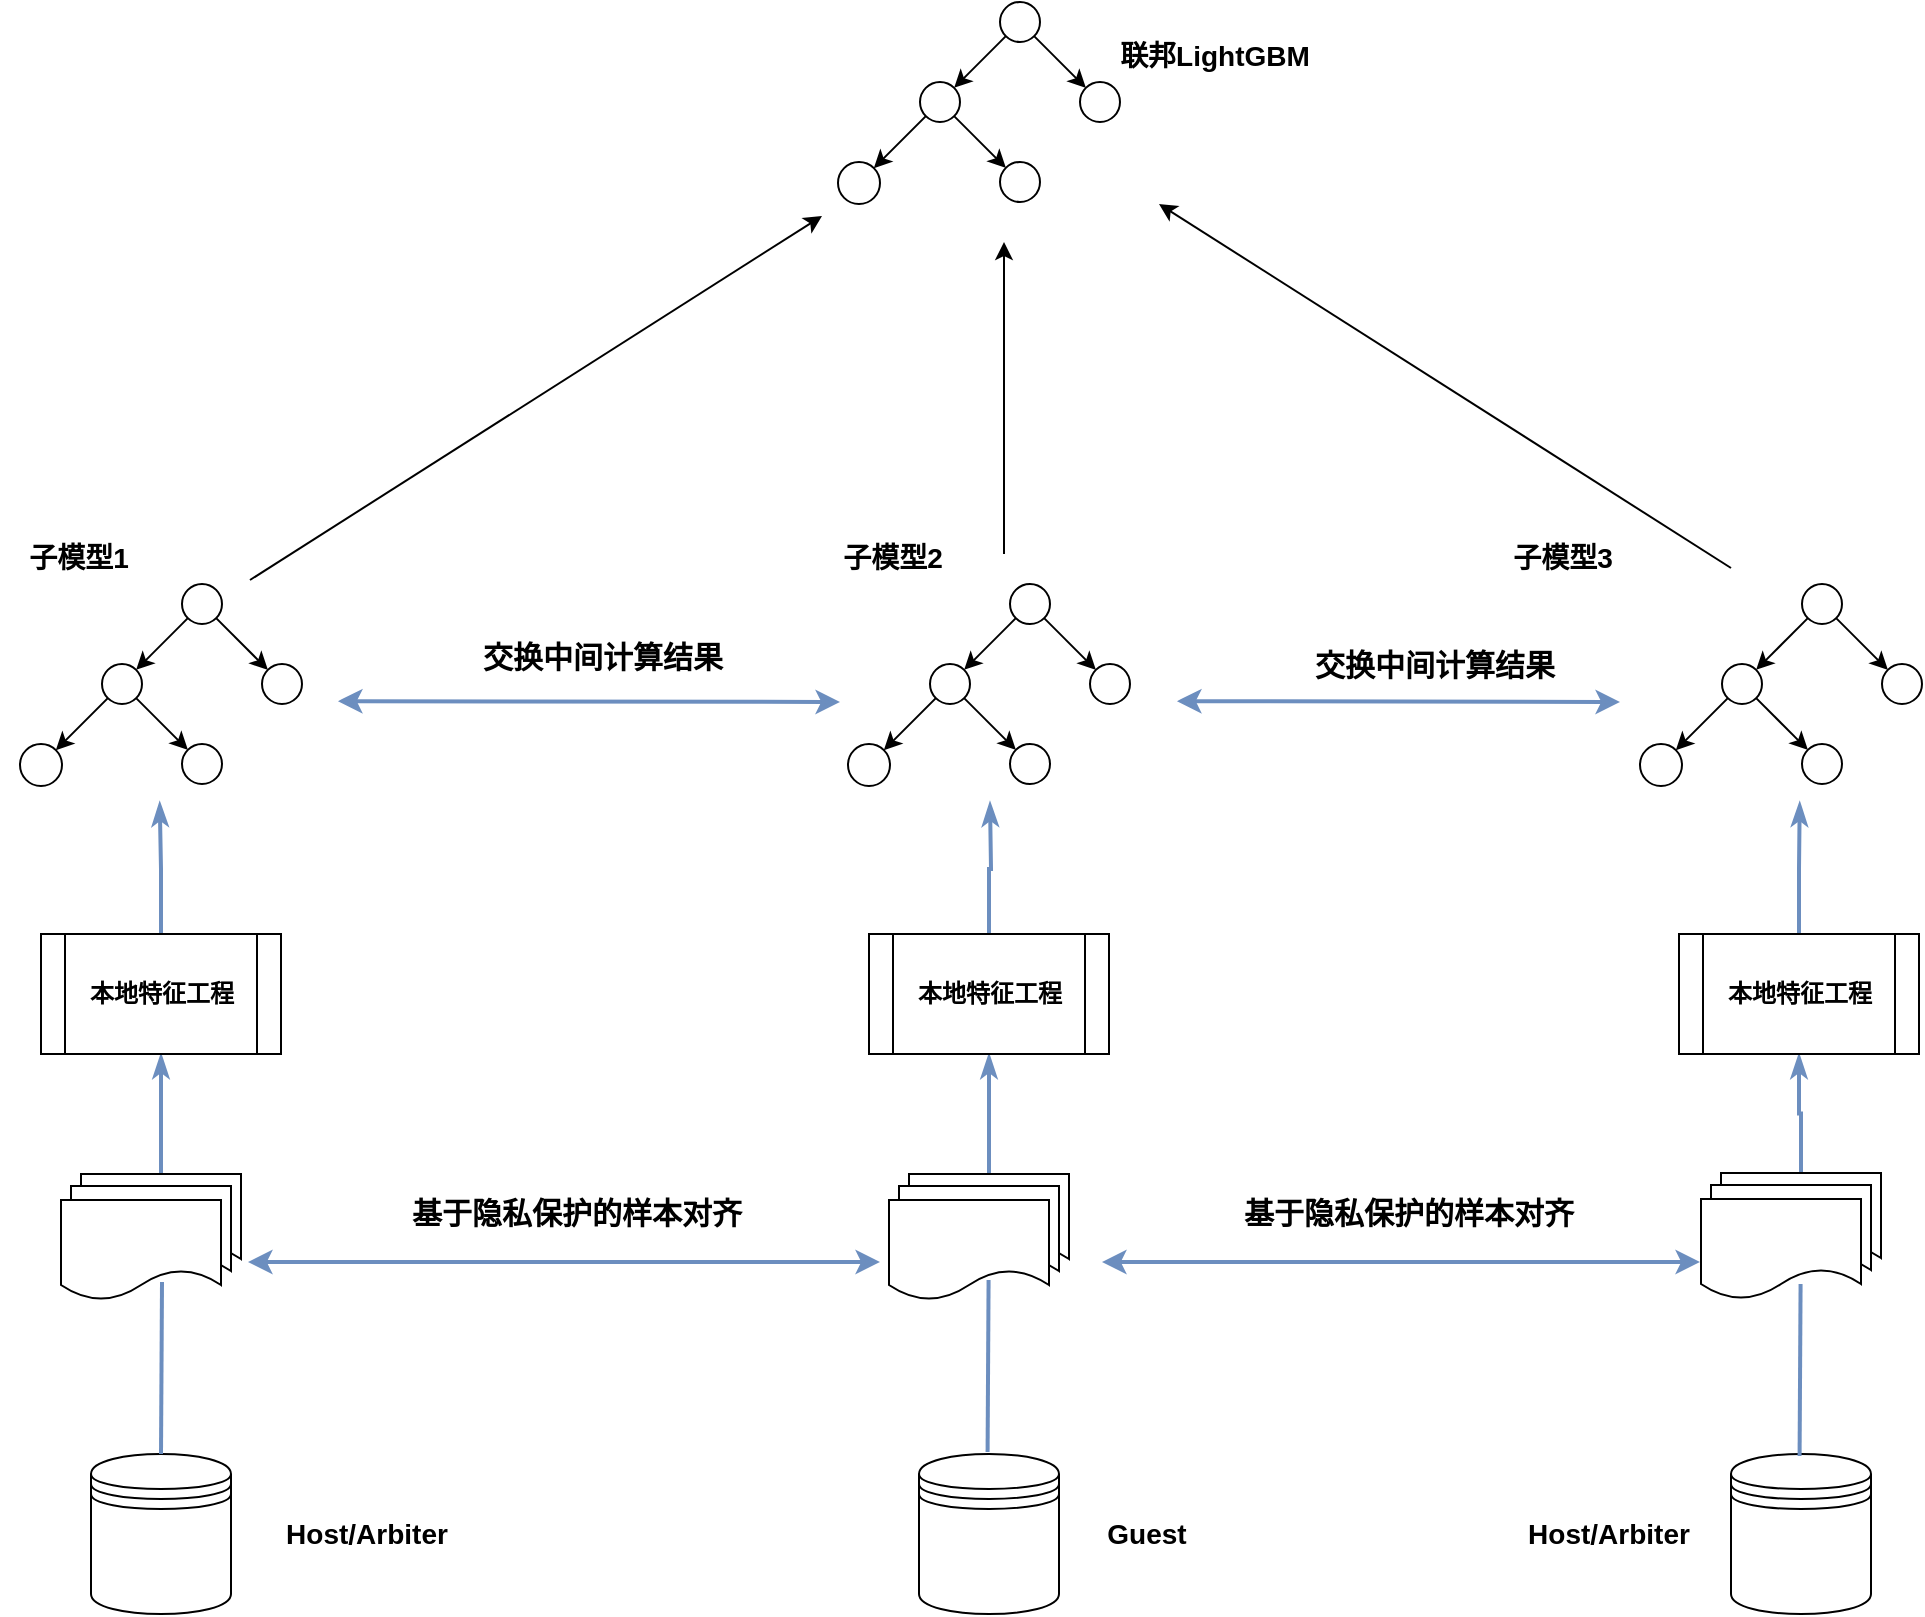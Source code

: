 <mxfile version="20.5.3" type="github">
  <diagram name="Page-1" id="42789a77-a242-8287-6e28-9cd8cfd52e62">
    <mxGraphModel dx="1243" dy="894" grid="1" gridSize="13" guides="1" tooltips="1" connect="1" arrows="1" fold="1" page="1" pageScale="1" pageWidth="1100" pageHeight="850" background="none" math="0" shadow="0">
      <root>
        <mxCell id="0" />
        <mxCell id="1" parent="0" />
        <mxCell id="4se-0rVCHQX-qaEWtQkC-77" style="edgeStyle=orthogonalEdgeStyle;rounded=0;orthogonalLoop=1;jettySize=auto;html=1;exitX=0.5;exitY=0;exitDx=0;exitDy=0;entryX=0.5;entryY=1;entryDx=0;entryDy=0;strokeWidth=2;endArrow=classicThin;endFill=1;fillColor=#dae8fc;strokeColor=#6c8ebf;" edge="1" parent="1" source="4se-0rVCHQX-qaEWtQkC-6" target="4se-0rVCHQX-qaEWtQkC-66">
          <mxGeometry relative="1" as="geometry" />
        </mxCell>
        <mxCell id="4se-0rVCHQX-qaEWtQkC-6" value="" style="shape=document;whiteSpace=wrap;html=1;boundedLbl=1;" vertex="1" parent="1">
          <mxGeometry x="110.5" y="596" width="80" height="50" as="geometry" />
        </mxCell>
        <mxCell id="4se-0rVCHQX-qaEWtQkC-7" value="" style="shape=document;whiteSpace=wrap;html=1;boundedLbl=1;" vertex="1" parent="1">
          <mxGeometry x="105.5" y="602" width="80" height="50" as="geometry" />
        </mxCell>
        <mxCell id="4se-0rVCHQX-qaEWtQkC-8" value="" style="shape=document;whiteSpace=wrap;html=1;boundedLbl=1;" vertex="1" parent="1">
          <mxGeometry x="100.5" y="609" width="80" height="50" as="geometry" />
        </mxCell>
        <mxCell id="4se-0rVCHQX-qaEWtQkC-78" style="edgeStyle=orthogonalEdgeStyle;rounded=0;orthogonalLoop=1;jettySize=auto;html=1;exitX=0.5;exitY=0;exitDx=0;exitDy=0;entryX=0.5;entryY=1;entryDx=0;entryDy=0;strokeWidth=2;endArrow=classicThin;endFill=1;fillColor=#dae8fc;strokeColor=#6c8ebf;" edge="1" parent="1" source="4se-0rVCHQX-qaEWtQkC-20" target="4se-0rVCHQX-qaEWtQkC-67">
          <mxGeometry relative="1" as="geometry" />
        </mxCell>
        <mxCell id="4se-0rVCHQX-qaEWtQkC-20" value="" style="shape=document;whiteSpace=wrap;html=1;boundedLbl=1;" vertex="1" parent="1">
          <mxGeometry x="524.5" y="596" width="80" height="50" as="geometry" />
        </mxCell>
        <mxCell id="4se-0rVCHQX-qaEWtQkC-21" value="" style="shape=document;whiteSpace=wrap;html=1;boundedLbl=1;" vertex="1" parent="1">
          <mxGeometry x="519.5" y="602" width="80" height="50" as="geometry" />
        </mxCell>
        <mxCell id="4se-0rVCHQX-qaEWtQkC-22" value="" style="shape=document;whiteSpace=wrap;html=1;boundedLbl=1;" vertex="1" parent="1">
          <mxGeometry x="514.5" y="609" width="80" height="50" as="geometry" />
        </mxCell>
        <mxCell id="4se-0rVCHQX-qaEWtQkC-79" style="edgeStyle=orthogonalEdgeStyle;rounded=0;orthogonalLoop=1;jettySize=auto;html=1;exitX=0.5;exitY=0;exitDx=0;exitDy=0;entryX=0.5;entryY=1;entryDx=0;entryDy=0;strokeWidth=2;endArrow=classicThin;endFill=1;fillColor=#dae8fc;strokeColor=#6c8ebf;" edge="1" parent="1" source="4se-0rVCHQX-qaEWtQkC-23" target="4se-0rVCHQX-qaEWtQkC-68">
          <mxGeometry relative="1" as="geometry" />
        </mxCell>
        <mxCell id="4se-0rVCHQX-qaEWtQkC-23" value="" style="shape=document;whiteSpace=wrap;html=1;boundedLbl=1;" vertex="1" parent="1">
          <mxGeometry x="930.5" y="595.5" width="80" height="50" as="geometry" />
        </mxCell>
        <mxCell id="4se-0rVCHQX-qaEWtQkC-24" value="" style="shape=document;whiteSpace=wrap;html=1;boundedLbl=1;" vertex="1" parent="1">
          <mxGeometry x="925.5" y="601.5" width="80" height="50" as="geometry" />
        </mxCell>
        <mxCell id="4se-0rVCHQX-qaEWtQkC-25" value="" style="shape=document;whiteSpace=wrap;html=1;boundedLbl=1;" vertex="1" parent="1">
          <mxGeometry x="920.5" y="608.5" width="80" height="50" as="geometry" />
        </mxCell>
        <mxCell id="4se-0rVCHQX-qaEWtQkC-34" value="" style="shape=datastore;whiteSpace=wrap;html=1;" vertex="1" parent="1">
          <mxGeometry x="115.5" y="736" width="70" height="80" as="geometry" />
        </mxCell>
        <mxCell id="4se-0rVCHQX-qaEWtQkC-35" value="" style="shape=datastore;whiteSpace=wrap;html=1;" vertex="1" parent="1">
          <mxGeometry x="529.5" y="736" width="70" height="80" as="geometry" />
        </mxCell>
        <mxCell id="4se-0rVCHQX-qaEWtQkC-36" value="" style="shape=datastore;whiteSpace=wrap;html=1;" vertex="1" parent="1">
          <mxGeometry x="935.5" y="736" width="70" height="80" as="geometry" />
        </mxCell>
        <mxCell id="4se-0rVCHQX-qaEWtQkC-37" value="" style="ellipse;whiteSpace=wrap;html=1;aspect=fixed;" vertex="1" parent="1">
          <mxGeometry x="161" y="301" width="20" height="20" as="geometry" />
        </mxCell>
        <mxCell id="4se-0rVCHQX-qaEWtQkC-38" value="" style="ellipse;whiteSpace=wrap;html=1;aspect=fixed;" vertex="1" parent="1">
          <mxGeometry x="121" y="341" width="20" height="20" as="geometry" />
        </mxCell>
        <mxCell id="4se-0rVCHQX-qaEWtQkC-39" value="" style="ellipse;whiteSpace=wrap;html=1;aspect=fixed;" vertex="1" parent="1">
          <mxGeometry x="201" y="341" width="20" height="20" as="geometry" />
        </mxCell>
        <mxCell id="4se-0rVCHQX-qaEWtQkC-40" value="" style="ellipse;whiteSpace=wrap;html=1;aspect=fixed;" vertex="1" parent="1">
          <mxGeometry x="80" y="381" width="21" height="21" as="geometry" />
        </mxCell>
        <mxCell id="4se-0rVCHQX-qaEWtQkC-41" value="" style="ellipse;whiteSpace=wrap;html=1;aspect=fixed;" vertex="1" parent="1">
          <mxGeometry x="161" y="381" width="20" height="20" as="geometry" />
        </mxCell>
        <mxCell id="4se-0rVCHQX-qaEWtQkC-44" value="" style="endArrow=classic;html=1;rounded=0;exitX=0;exitY=1;exitDx=0;exitDy=0;entryX=1;entryY=0;entryDx=0;entryDy=0;" edge="1" parent="1" source="4se-0rVCHQX-qaEWtQkC-37" target="4se-0rVCHQX-qaEWtQkC-38">
          <mxGeometry width="50" height="50" relative="1" as="geometry">
            <mxPoint x="261" y="431" as="sourcePoint" />
            <mxPoint x="311" y="381" as="targetPoint" />
          </mxGeometry>
        </mxCell>
        <mxCell id="4se-0rVCHQX-qaEWtQkC-45" value="" style="endArrow=classic;html=1;rounded=0;exitX=1;exitY=1;exitDx=0;exitDy=0;entryX=0;entryY=0;entryDx=0;entryDy=0;" edge="1" parent="1" source="4se-0rVCHQX-qaEWtQkC-37" target="4se-0rVCHQX-qaEWtQkC-39">
          <mxGeometry width="50" height="50" relative="1" as="geometry">
            <mxPoint x="262.716" y="299.284" as="sourcePoint" />
            <mxPoint x="199.284" y="362.716" as="targetPoint" />
          </mxGeometry>
        </mxCell>
        <mxCell id="4se-0rVCHQX-qaEWtQkC-46" value="" style="endArrow=classic;html=1;rounded=0;exitX=0;exitY=1;exitDx=0;exitDy=0;entryX=1;entryY=0;entryDx=0;entryDy=0;" edge="1" parent="1" source="4se-0rVCHQX-qaEWtQkC-38" target="4se-0rVCHQX-qaEWtQkC-40">
          <mxGeometry width="50" height="50" relative="1" as="geometry">
            <mxPoint x="261" y="431" as="sourcePoint" />
            <mxPoint x="311" y="381" as="targetPoint" />
          </mxGeometry>
        </mxCell>
        <mxCell id="4se-0rVCHQX-qaEWtQkC-47" value="" style="endArrow=classic;html=1;rounded=0;exitX=1;exitY=1;exitDx=0;exitDy=0;entryX=0;entryY=0;entryDx=0;entryDy=0;" edge="1" parent="1" source="4se-0rVCHQX-qaEWtQkC-38" target="4se-0rVCHQX-qaEWtQkC-41">
          <mxGeometry width="50" height="50" relative="1" as="geometry">
            <mxPoint x="261" y="431" as="sourcePoint" />
            <mxPoint x="311" y="381" as="targetPoint" />
          </mxGeometry>
        </mxCell>
        <mxCell id="4se-0rVCHQX-qaEWtQkC-48" value="" style="ellipse;whiteSpace=wrap;html=1;aspect=fixed;" vertex="1" parent="1">
          <mxGeometry x="575" y="301" width="20" height="20" as="geometry" />
        </mxCell>
        <mxCell id="4se-0rVCHQX-qaEWtQkC-49" value="" style="ellipse;whiteSpace=wrap;html=1;aspect=fixed;" vertex="1" parent="1">
          <mxGeometry x="535" y="341" width="20" height="20" as="geometry" />
        </mxCell>
        <mxCell id="4se-0rVCHQX-qaEWtQkC-50" value="" style="ellipse;whiteSpace=wrap;html=1;aspect=fixed;" vertex="1" parent="1">
          <mxGeometry x="615" y="341" width="20" height="20" as="geometry" />
        </mxCell>
        <mxCell id="4se-0rVCHQX-qaEWtQkC-51" value="" style="ellipse;whiteSpace=wrap;html=1;aspect=fixed;" vertex="1" parent="1">
          <mxGeometry x="494" y="381" width="21" height="21" as="geometry" />
        </mxCell>
        <mxCell id="4se-0rVCHQX-qaEWtQkC-52" value="" style="ellipse;whiteSpace=wrap;html=1;aspect=fixed;" vertex="1" parent="1">
          <mxGeometry x="575" y="381" width="20" height="20" as="geometry" />
        </mxCell>
        <mxCell id="4se-0rVCHQX-qaEWtQkC-53" value="" style="endArrow=classic;html=1;rounded=0;exitX=0;exitY=1;exitDx=0;exitDy=0;entryX=1;entryY=0;entryDx=0;entryDy=0;" edge="1" parent="1" source="4se-0rVCHQX-qaEWtQkC-48" target="4se-0rVCHQX-qaEWtQkC-49">
          <mxGeometry width="50" height="50" relative="1" as="geometry">
            <mxPoint x="675" y="431" as="sourcePoint" />
            <mxPoint x="725" y="381" as="targetPoint" />
          </mxGeometry>
        </mxCell>
        <mxCell id="4se-0rVCHQX-qaEWtQkC-54" value="" style="endArrow=classic;html=1;rounded=0;exitX=1;exitY=1;exitDx=0;exitDy=0;entryX=0;entryY=0;entryDx=0;entryDy=0;" edge="1" parent="1" source="4se-0rVCHQX-qaEWtQkC-48" target="4se-0rVCHQX-qaEWtQkC-50">
          <mxGeometry width="50" height="50" relative="1" as="geometry">
            <mxPoint x="676.716" y="299.284" as="sourcePoint" />
            <mxPoint x="613.284" y="362.716" as="targetPoint" />
          </mxGeometry>
        </mxCell>
        <mxCell id="4se-0rVCHQX-qaEWtQkC-55" value="" style="endArrow=classic;html=1;rounded=0;exitX=0;exitY=1;exitDx=0;exitDy=0;entryX=1;entryY=0;entryDx=0;entryDy=0;" edge="1" parent="1" source="4se-0rVCHQX-qaEWtQkC-49" target="4se-0rVCHQX-qaEWtQkC-51">
          <mxGeometry width="50" height="50" relative="1" as="geometry">
            <mxPoint x="675" y="431" as="sourcePoint" />
            <mxPoint x="725" y="381" as="targetPoint" />
          </mxGeometry>
        </mxCell>
        <mxCell id="4se-0rVCHQX-qaEWtQkC-56" value="" style="endArrow=classic;html=1;rounded=0;exitX=1;exitY=1;exitDx=0;exitDy=0;entryX=0;entryY=0;entryDx=0;entryDy=0;" edge="1" parent="1" source="4se-0rVCHQX-qaEWtQkC-49" target="4se-0rVCHQX-qaEWtQkC-52">
          <mxGeometry width="50" height="50" relative="1" as="geometry">
            <mxPoint x="675" y="431" as="sourcePoint" />
            <mxPoint x="725" y="381" as="targetPoint" />
          </mxGeometry>
        </mxCell>
        <mxCell id="4se-0rVCHQX-qaEWtQkC-57" value="" style="ellipse;whiteSpace=wrap;html=1;aspect=fixed;" vertex="1" parent="1">
          <mxGeometry x="971" y="301" width="20" height="20" as="geometry" />
        </mxCell>
        <mxCell id="4se-0rVCHQX-qaEWtQkC-58" value="" style="ellipse;whiteSpace=wrap;html=1;aspect=fixed;" vertex="1" parent="1">
          <mxGeometry x="931" y="341" width="20" height="20" as="geometry" />
        </mxCell>
        <mxCell id="4se-0rVCHQX-qaEWtQkC-59" value="" style="ellipse;whiteSpace=wrap;html=1;aspect=fixed;" vertex="1" parent="1">
          <mxGeometry x="1011" y="341" width="20" height="20" as="geometry" />
        </mxCell>
        <mxCell id="4se-0rVCHQX-qaEWtQkC-60" value="" style="ellipse;whiteSpace=wrap;html=1;aspect=fixed;" vertex="1" parent="1">
          <mxGeometry x="890" y="381" width="21" height="21" as="geometry" />
        </mxCell>
        <mxCell id="4se-0rVCHQX-qaEWtQkC-61" value="" style="ellipse;whiteSpace=wrap;html=1;aspect=fixed;" vertex="1" parent="1">
          <mxGeometry x="971" y="381" width="20" height="20" as="geometry" />
        </mxCell>
        <mxCell id="4se-0rVCHQX-qaEWtQkC-62" value="" style="endArrow=classic;html=1;rounded=0;exitX=0;exitY=1;exitDx=0;exitDy=0;entryX=1;entryY=0;entryDx=0;entryDy=0;" edge="1" parent="1" source="4se-0rVCHQX-qaEWtQkC-57" target="4se-0rVCHQX-qaEWtQkC-58">
          <mxGeometry width="50" height="50" relative="1" as="geometry">
            <mxPoint x="1071" y="431" as="sourcePoint" />
            <mxPoint x="1121" y="381" as="targetPoint" />
          </mxGeometry>
        </mxCell>
        <mxCell id="4se-0rVCHQX-qaEWtQkC-63" value="" style="endArrow=classic;html=1;rounded=0;exitX=1;exitY=1;exitDx=0;exitDy=0;entryX=0;entryY=0;entryDx=0;entryDy=0;" edge="1" parent="1" source="4se-0rVCHQX-qaEWtQkC-57" target="4se-0rVCHQX-qaEWtQkC-59">
          <mxGeometry width="50" height="50" relative="1" as="geometry">
            <mxPoint x="1072.716" y="299.284" as="sourcePoint" />
            <mxPoint x="1009.284" y="362.716" as="targetPoint" />
          </mxGeometry>
        </mxCell>
        <mxCell id="4se-0rVCHQX-qaEWtQkC-64" value="" style="endArrow=classic;html=1;rounded=0;exitX=0;exitY=1;exitDx=0;exitDy=0;entryX=1;entryY=0;entryDx=0;entryDy=0;" edge="1" parent="1" source="4se-0rVCHQX-qaEWtQkC-58" target="4se-0rVCHQX-qaEWtQkC-60">
          <mxGeometry width="50" height="50" relative="1" as="geometry">
            <mxPoint x="1071" y="431" as="sourcePoint" />
            <mxPoint x="1121" y="381" as="targetPoint" />
          </mxGeometry>
        </mxCell>
        <mxCell id="4se-0rVCHQX-qaEWtQkC-65" value="" style="endArrow=classic;html=1;rounded=0;exitX=1;exitY=1;exitDx=0;exitDy=0;entryX=0;entryY=0;entryDx=0;entryDy=0;" edge="1" parent="1" source="4se-0rVCHQX-qaEWtQkC-58" target="4se-0rVCHQX-qaEWtQkC-61">
          <mxGeometry width="50" height="50" relative="1" as="geometry">
            <mxPoint x="1071" y="431" as="sourcePoint" />
            <mxPoint x="1121" y="381" as="targetPoint" />
          </mxGeometry>
        </mxCell>
        <mxCell id="4se-0rVCHQX-qaEWtQkC-80" style="edgeStyle=orthogonalEdgeStyle;rounded=0;orthogonalLoop=1;jettySize=auto;html=1;exitX=0.5;exitY=0;exitDx=0;exitDy=0;strokeWidth=2;endArrow=classicThin;endFill=1;fillColor=#dae8fc;strokeColor=#6c8ebf;" edge="1" parent="1" source="4se-0rVCHQX-qaEWtQkC-66">
          <mxGeometry relative="1" as="geometry">
            <mxPoint x="149.857" y="410" as="targetPoint" />
          </mxGeometry>
        </mxCell>
        <mxCell id="4se-0rVCHQX-qaEWtQkC-66" value="&lt;b&gt;本地特征工程&lt;/b&gt;" style="shape=process;whiteSpace=wrap;html=1;backgroundOutline=1;" vertex="1" parent="1">
          <mxGeometry x="90.5" y="476" width="120" height="60" as="geometry" />
        </mxCell>
        <mxCell id="4se-0rVCHQX-qaEWtQkC-81" style="edgeStyle=orthogonalEdgeStyle;rounded=0;orthogonalLoop=1;jettySize=auto;html=1;exitX=0.5;exitY=0;exitDx=0;exitDy=0;strokeWidth=2;endArrow=classicThin;endFill=1;fillColor=#dae8fc;strokeColor=#6c8ebf;" edge="1" parent="1" source="4se-0rVCHQX-qaEWtQkC-67">
          <mxGeometry relative="1" as="geometry">
            <mxPoint x="565.0" y="410" as="targetPoint" />
          </mxGeometry>
        </mxCell>
        <mxCell id="4se-0rVCHQX-qaEWtQkC-67" value="&lt;b&gt;本地特征工程&lt;/b&gt;" style="shape=process;whiteSpace=wrap;html=1;backgroundOutline=1;" vertex="1" parent="1">
          <mxGeometry x="504.5" y="476" width="120" height="60" as="geometry" />
        </mxCell>
        <mxCell id="4se-0rVCHQX-qaEWtQkC-82" style="edgeStyle=orthogonalEdgeStyle;rounded=0;orthogonalLoop=1;jettySize=auto;html=1;exitX=0.5;exitY=0;exitDx=0;exitDy=0;strokeWidth=2;endArrow=classicThin;endFill=1;fillColor=#dae8fc;strokeColor=#6c8ebf;" edge="1" parent="1" source="4se-0rVCHQX-qaEWtQkC-68">
          <mxGeometry relative="1" as="geometry">
            <mxPoint x="969.857" y="410" as="targetPoint" />
          </mxGeometry>
        </mxCell>
        <mxCell id="4se-0rVCHQX-qaEWtQkC-68" value="&lt;b&gt;本地特征工程&lt;/b&gt;" style="shape=process;whiteSpace=wrap;html=1;backgroundOutline=1;" vertex="1" parent="1">
          <mxGeometry x="909.5" y="476" width="120" height="60" as="geometry" />
        </mxCell>
        <mxCell id="4se-0rVCHQX-qaEWtQkC-74" value="" style="endArrow=none;html=1;rounded=0;exitX=0.5;exitY=0;exitDx=0;exitDy=0;fillColor=#dae8fc;strokeColor=#6c8ebf;strokeWidth=2;" edge="1" parent="1" source="4se-0rVCHQX-qaEWtQkC-34">
          <mxGeometry width="50" height="50" relative="1" as="geometry">
            <mxPoint x="260" y="730" as="sourcePoint" />
            <mxPoint x="151" y="650" as="targetPoint" />
          </mxGeometry>
        </mxCell>
        <mxCell id="4se-0rVCHQX-qaEWtQkC-75" value="" style="endArrow=none;html=1;rounded=0;exitX=0.5;exitY=0;exitDx=0;exitDy=0;fillColor=#dae8fc;strokeColor=#6c8ebf;strokeWidth=2;" edge="1" parent="1">
          <mxGeometry width="50" height="50" relative="1" as="geometry">
            <mxPoint x="563.79" y="735" as="sourcePoint" />
            <mxPoint x="564.29" y="649" as="targetPoint" />
          </mxGeometry>
        </mxCell>
        <mxCell id="4se-0rVCHQX-qaEWtQkC-76" value="" style="endArrow=none;html=1;rounded=0;exitX=0.5;exitY=0;exitDx=0;exitDy=0;fillColor=#dae8fc;strokeColor=#6c8ebf;strokeWidth=2;" edge="1" parent="1">
          <mxGeometry width="50" height="50" relative="1" as="geometry">
            <mxPoint x="969.79" y="737" as="sourcePoint" />
            <mxPoint x="970.29" y="651.0" as="targetPoint" />
          </mxGeometry>
        </mxCell>
        <mxCell id="4se-0rVCHQX-qaEWtQkC-83" value="" style="endArrow=classic;startArrow=classic;html=1;rounded=0;strokeWidth=2;fillColor=#dae8fc;strokeColor=#6c8ebf;" edge="1" parent="1">
          <mxGeometry width="50" height="50" relative="1" as="geometry">
            <mxPoint x="194" y="640" as="sourcePoint" />
            <mxPoint x="510" y="640" as="targetPoint" />
          </mxGeometry>
        </mxCell>
        <mxCell id="4se-0rVCHQX-qaEWtQkC-85" value="" style="endArrow=classic;startArrow=classic;html=1;rounded=0;strokeWidth=2;fillColor=#dae8fc;strokeColor=#6c8ebf;" edge="1" parent="1">
          <mxGeometry width="50" height="50" relative="1" as="geometry">
            <mxPoint x="621" y="640" as="sourcePoint" />
            <mxPoint x="920" y="640" as="targetPoint" />
          </mxGeometry>
        </mxCell>
        <mxCell id="4se-0rVCHQX-qaEWtQkC-86" value="" style="endArrow=classic;startArrow=classic;html=1;rounded=0;strokeWidth=2;fillColor=#dae8fc;strokeColor=#6c8ebf;" edge="1" parent="1">
          <mxGeometry width="50" height="50" relative="1" as="geometry">
            <mxPoint x="239" y="359.57" as="sourcePoint" />
            <mxPoint x="490" y="360" as="targetPoint" />
          </mxGeometry>
        </mxCell>
        <mxCell id="4se-0rVCHQX-qaEWtQkC-87" value="" style="endArrow=classic;startArrow=classic;html=1;rounded=0;strokeWidth=2;fillColor=#dae8fc;strokeColor=#6c8ebf;" edge="1" parent="1">
          <mxGeometry width="50" height="50" relative="1" as="geometry">
            <mxPoint x="658.5" y="359.57" as="sourcePoint" />
            <mxPoint x="880" y="360" as="targetPoint" />
          </mxGeometry>
        </mxCell>
        <mxCell id="4se-0rVCHQX-qaEWtQkC-88" value="" style="ellipse;whiteSpace=wrap;html=1;aspect=fixed;" vertex="1" parent="1">
          <mxGeometry x="570" y="10" width="20" height="20" as="geometry" />
        </mxCell>
        <mxCell id="4se-0rVCHQX-qaEWtQkC-89" value="" style="ellipse;whiteSpace=wrap;html=1;aspect=fixed;" vertex="1" parent="1">
          <mxGeometry x="530" y="50" width="20" height="20" as="geometry" />
        </mxCell>
        <mxCell id="4se-0rVCHQX-qaEWtQkC-90" value="" style="ellipse;whiteSpace=wrap;html=1;aspect=fixed;" vertex="1" parent="1">
          <mxGeometry x="610" y="50" width="20" height="20" as="geometry" />
        </mxCell>
        <mxCell id="4se-0rVCHQX-qaEWtQkC-91" value="" style="ellipse;whiteSpace=wrap;html=1;aspect=fixed;" vertex="1" parent="1">
          <mxGeometry x="489" y="90" width="21" height="21" as="geometry" />
        </mxCell>
        <mxCell id="4se-0rVCHQX-qaEWtQkC-92" value="" style="ellipse;whiteSpace=wrap;html=1;aspect=fixed;" vertex="1" parent="1">
          <mxGeometry x="570" y="90" width="20" height="20" as="geometry" />
        </mxCell>
        <mxCell id="4se-0rVCHQX-qaEWtQkC-93" value="" style="endArrow=classic;html=1;rounded=0;exitX=0;exitY=1;exitDx=0;exitDy=0;entryX=1;entryY=0;entryDx=0;entryDy=0;" edge="1" parent="1" source="4se-0rVCHQX-qaEWtQkC-88" target="4se-0rVCHQX-qaEWtQkC-89">
          <mxGeometry width="50" height="50" relative="1" as="geometry">
            <mxPoint x="670" y="140" as="sourcePoint" />
            <mxPoint x="720" y="90" as="targetPoint" />
          </mxGeometry>
        </mxCell>
        <mxCell id="4se-0rVCHQX-qaEWtQkC-94" value="" style="endArrow=classic;html=1;rounded=0;exitX=1;exitY=1;exitDx=0;exitDy=0;entryX=0;entryY=0;entryDx=0;entryDy=0;" edge="1" parent="1" source="4se-0rVCHQX-qaEWtQkC-88" target="4se-0rVCHQX-qaEWtQkC-90">
          <mxGeometry width="50" height="50" relative="1" as="geometry">
            <mxPoint x="671.716" y="8.284" as="sourcePoint" />
            <mxPoint x="608.284" y="71.716" as="targetPoint" />
          </mxGeometry>
        </mxCell>
        <mxCell id="4se-0rVCHQX-qaEWtQkC-95" value="" style="endArrow=classic;html=1;rounded=0;exitX=0;exitY=1;exitDx=0;exitDy=0;entryX=1;entryY=0;entryDx=0;entryDy=0;" edge="1" parent="1" source="4se-0rVCHQX-qaEWtQkC-89" target="4se-0rVCHQX-qaEWtQkC-91">
          <mxGeometry width="50" height="50" relative="1" as="geometry">
            <mxPoint x="670" y="140" as="sourcePoint" />
            <mxPoint x="720" y="90" as="targetPoint" />
          </mxGeometry>
        </mxCell>
        <mxCell id="4se-0rVCHQX-qaEWtQkC-96" value="" style="endArrow=classic;html=1;rounded=0;exitX=1;exitY=1;exitDx=0;exitDy=0;entryX=0;entryY=0;entryDx=0;entryDy=0;" edge="1" parent="1" source="4se-0rVCHQX-qaEWtQkC-89" target="4se-0rVCHQX-qaEWtQkC-92">
          <mxGeometry width="50" height="50" relative="1" as="geometry">
            <mxPoint x="670" y="140" as="sourcePoint" />
            <mxPoint x="720" y="90" as="targetPoint" />
          </mxGeometry>
        </mxCell>
        <mxCell id="4se-0rVCHQX-qaEWtQkC-97" value="&lt;font style=&quot;font-size: 15px;&quot;&gt;&lt;b&gt;交换中间计算结果&lt;/b&gt;&lt;/font&gt;" style="text;html=1;align=center;verticalAlign=middle;resizable=0;points=[];autosize=1;strokeColor=none;fillColor=none;fontSize=15;" vertex="1" parent="1">
          <mxGeometry x="299" y="317" width="143" height="39" as="geometry" />
        </mxCell>
        <mxCell id="4se-0rVCHQX-qaEWtQkC-98" value="&lt;font style=&quot;font-size: 15px;&quot;&gt;&lt;b&gt;交换中间计算结果&lt;/b&gt;&lt;/font&gt;" style="text;html=1;align=center;verticalAlign=middle;resizable=0;points=[];autosize=1;strokeColor=none;fillColor=none;fontSize=15;" vertex="1" parent="1">
          <mxGeometry x="715" y="321" width="143" height="39" as="geometry" />
        </mxCell>
        <mxCell id="4se-0rVCHQX-qaEWtQkC-99" value="&lt;b&gt;基于隐私保护的样本对齐&lt;/b&gt;" style="text;html=1;align=center;verticalAlign=middle;resizable=0;points=[];autosize=1;strokeColor=none;fillColor=none;fontSize=15;" vertex="1" parent="1">
          <mxGeometry x="260" y="595.5" width="195" height="39" as="geometry" />
        </mxCell>
        <mxCell id="4se-0rVCHQX-qaEWtQkC-100" value="&lt;b&gt;基于隐私保护的样本对齐&lt;/b&gt;" style="text;html=1;align=center;verticalAlign=middle;resizable=0;points=[];autosize=1;strokeColor=none;fillColor=none;fontSize=15;" vertex="1" parent="1">
          <mxGeometry x="676" y="595.5" width="195" height="39" as="geometry" />
        </mxCell>
        <mxCell id="4se-0rVCHQX-qaEWtQkC-101" value="" style="endArrow=classic;html=1;rounded=0;strokeWidth=1;fontSize=6;" edge="1" parent="1">
          <mxGeometry width="50" height="50" relative="1" as="geometry">
            <mxPoint x="195" y="299" as="sourcePoint" />
            <mxPoint x="481" y="117" as="targetPoint" />
          </mxGeometry>
        </mxCell>
        <mxCell id="4se-0rVCHQX-qaEWtQkC-102" value="" style="endArrow=classic;html=1;rounded=0;strokeWidth=1;fontSize=6;" edge="1" parent="1">
          <mxGeometry width="50" height="50" relative="1" as="geometry">
            <mxPoint x="572" y="286" as="sourcePoint" />
            <mxPoint x="572" y="130" as="targetPoint" />
          </mxGeometry>
        </mxCell>
        <mxCell id="4se-0rVCHQX-qaEWtQkC-103" value="" style="endArrow=classic;html=1;rounded=0;strokeWidth=1;fontSize=6;" edge="1" parent="1">
          <mxGeometry width="50" height="50" relative="1" as="geometry">
            <mxPoint x="935.5" y="293" as="sourcePoint" />
            <mxPoint x="649.5" y="111" as="targetPoint" />
          </mxGeometry>
        </mxCell>
        <mxCell id="4se-0rVCHQX-qaEWtQkC-104" value="&lt;font style=&quot;font-size: 14px;&quot;&gt;&lt;b&gt;Host/Arbiter&lt;/b&gt;&lt;/font&gt;" style="text;html=1;align=center;verticalAlign=middle;resizable=0;points=[];autosize=1;strokeColor=none;fillColor=none;fontSize=6;" vertex="1" parent="1">
          <mxGeometry x="201" y="763" width="104" height="26" as="geometry" />
        </mxCell>
        <mxCell id="4se-0rVCHQX-qaEWtQkC-105" value="&lt;font style=&quot;font-size: 14px;&quot;&gt;&lt;b&gt;Host/Arbiter&lt;/b&gt;&lt;/font&gt;" style="text;html=1;align=center;verticalAlign=middle;resizable=0;points=[];autosize=1;strokeColor=none;fillColor=none;fontSize=6;" vertex="1" parent="1">
          <mxGeometry x="821.5" y="763" width="104" height="26" as="geometry" />
        </mxCell>
        <mxCell id="4se-0rVCHQX-qaEWtQkC-106" value="&lt;span style=&quot;font-size: 14px;&quot;&gt;&lt;b&gt;Guest&lt;/b&gt;&lt;/span&gt;" style="text;html=1;align=center;verticalAlign=middle;resizable=0;points=[];autosize=1;strokeColor=none;fillColor=none;fontSize=6;" vertex="1" parent="1">
          <mxGeometry x="610" y="763" width="65" height="26" as="geometry" />
        </mxCell>
        <mxCell id="4se-0rVCHQX-qaEWtQkC-107" value="&lt;span style=&quot;font-size: 14px;&quot;&gt;&lt;b&gt;子模型1&lt;/b&gt;&lt;/span&gt;" style="text;html=1;align=center;verticalAlign=middle;resizable=0;points=[];autosize=1;strokeColor=none;fillColor=none;fontSize=6;" vertex="1" parent="1">
          <mxGeometry x="70" y="275" width="78" height="26" as="geometry" />
        </mxCell>
        <mxCell id="4se-0rVCHQX-qaEWtQkC-108" value="&lt;span style=&quot;font-size: 14px;&quot;&gt;&lt;b&gt;子模型2&lt;/b&gt;&lt;/span&gt;" style="text;html=1;align=center;verticalAlign=middle;resizable=0;points=[];autosize=1;strokeColor=none;fillColor=none;fontSize=6;" vertex="1" parent="1">
          <mxGeometry x="477" y="275" width="78" height="26" as="geometry" />
        </mxCell>
        <mxCell id="4se-0rVCHQX-qaEWtQkC-109" value="&lt;span style=&quot;font-size: 14px;&quot;&gt;&lt;b&gt;子模型3&lt;br&gt;&lt;/b&gt;&lt;/span&gt;" style="text;html=1;align=center;verticalAlign=middle;resizable=0;points=[];autosize=1;strokeColor=none;fillColor=none;fontSize=6;" vertex="1" parent="1">
          <mxGeometry x="812" y="275" width="78" height="26" as="geometry" />
        </mxCell>
        <mxCell id="4se-0rVCHQX-qaEWtQkC-110" value="&lt;span style=&quot;font-size: 14px;&quot;&gt;&lt;b&gt;联邦LightGBM&lt;br&gt;&lt;/b&gt;&lt;/span&gt;" style="text;html=1;align=center;verticalAlign=middle;resizable=0;points=[];autosize=1;strokeColor=none;fillColor=none;fontSize=6;" vertex="1" parent="1">
          <mxGeometry x="618" y="24" width="117" height="26" as="geometry" />
        </mxCell>
      </root>
    </mxGraphModel>
  </diagram>
</mxfile>
